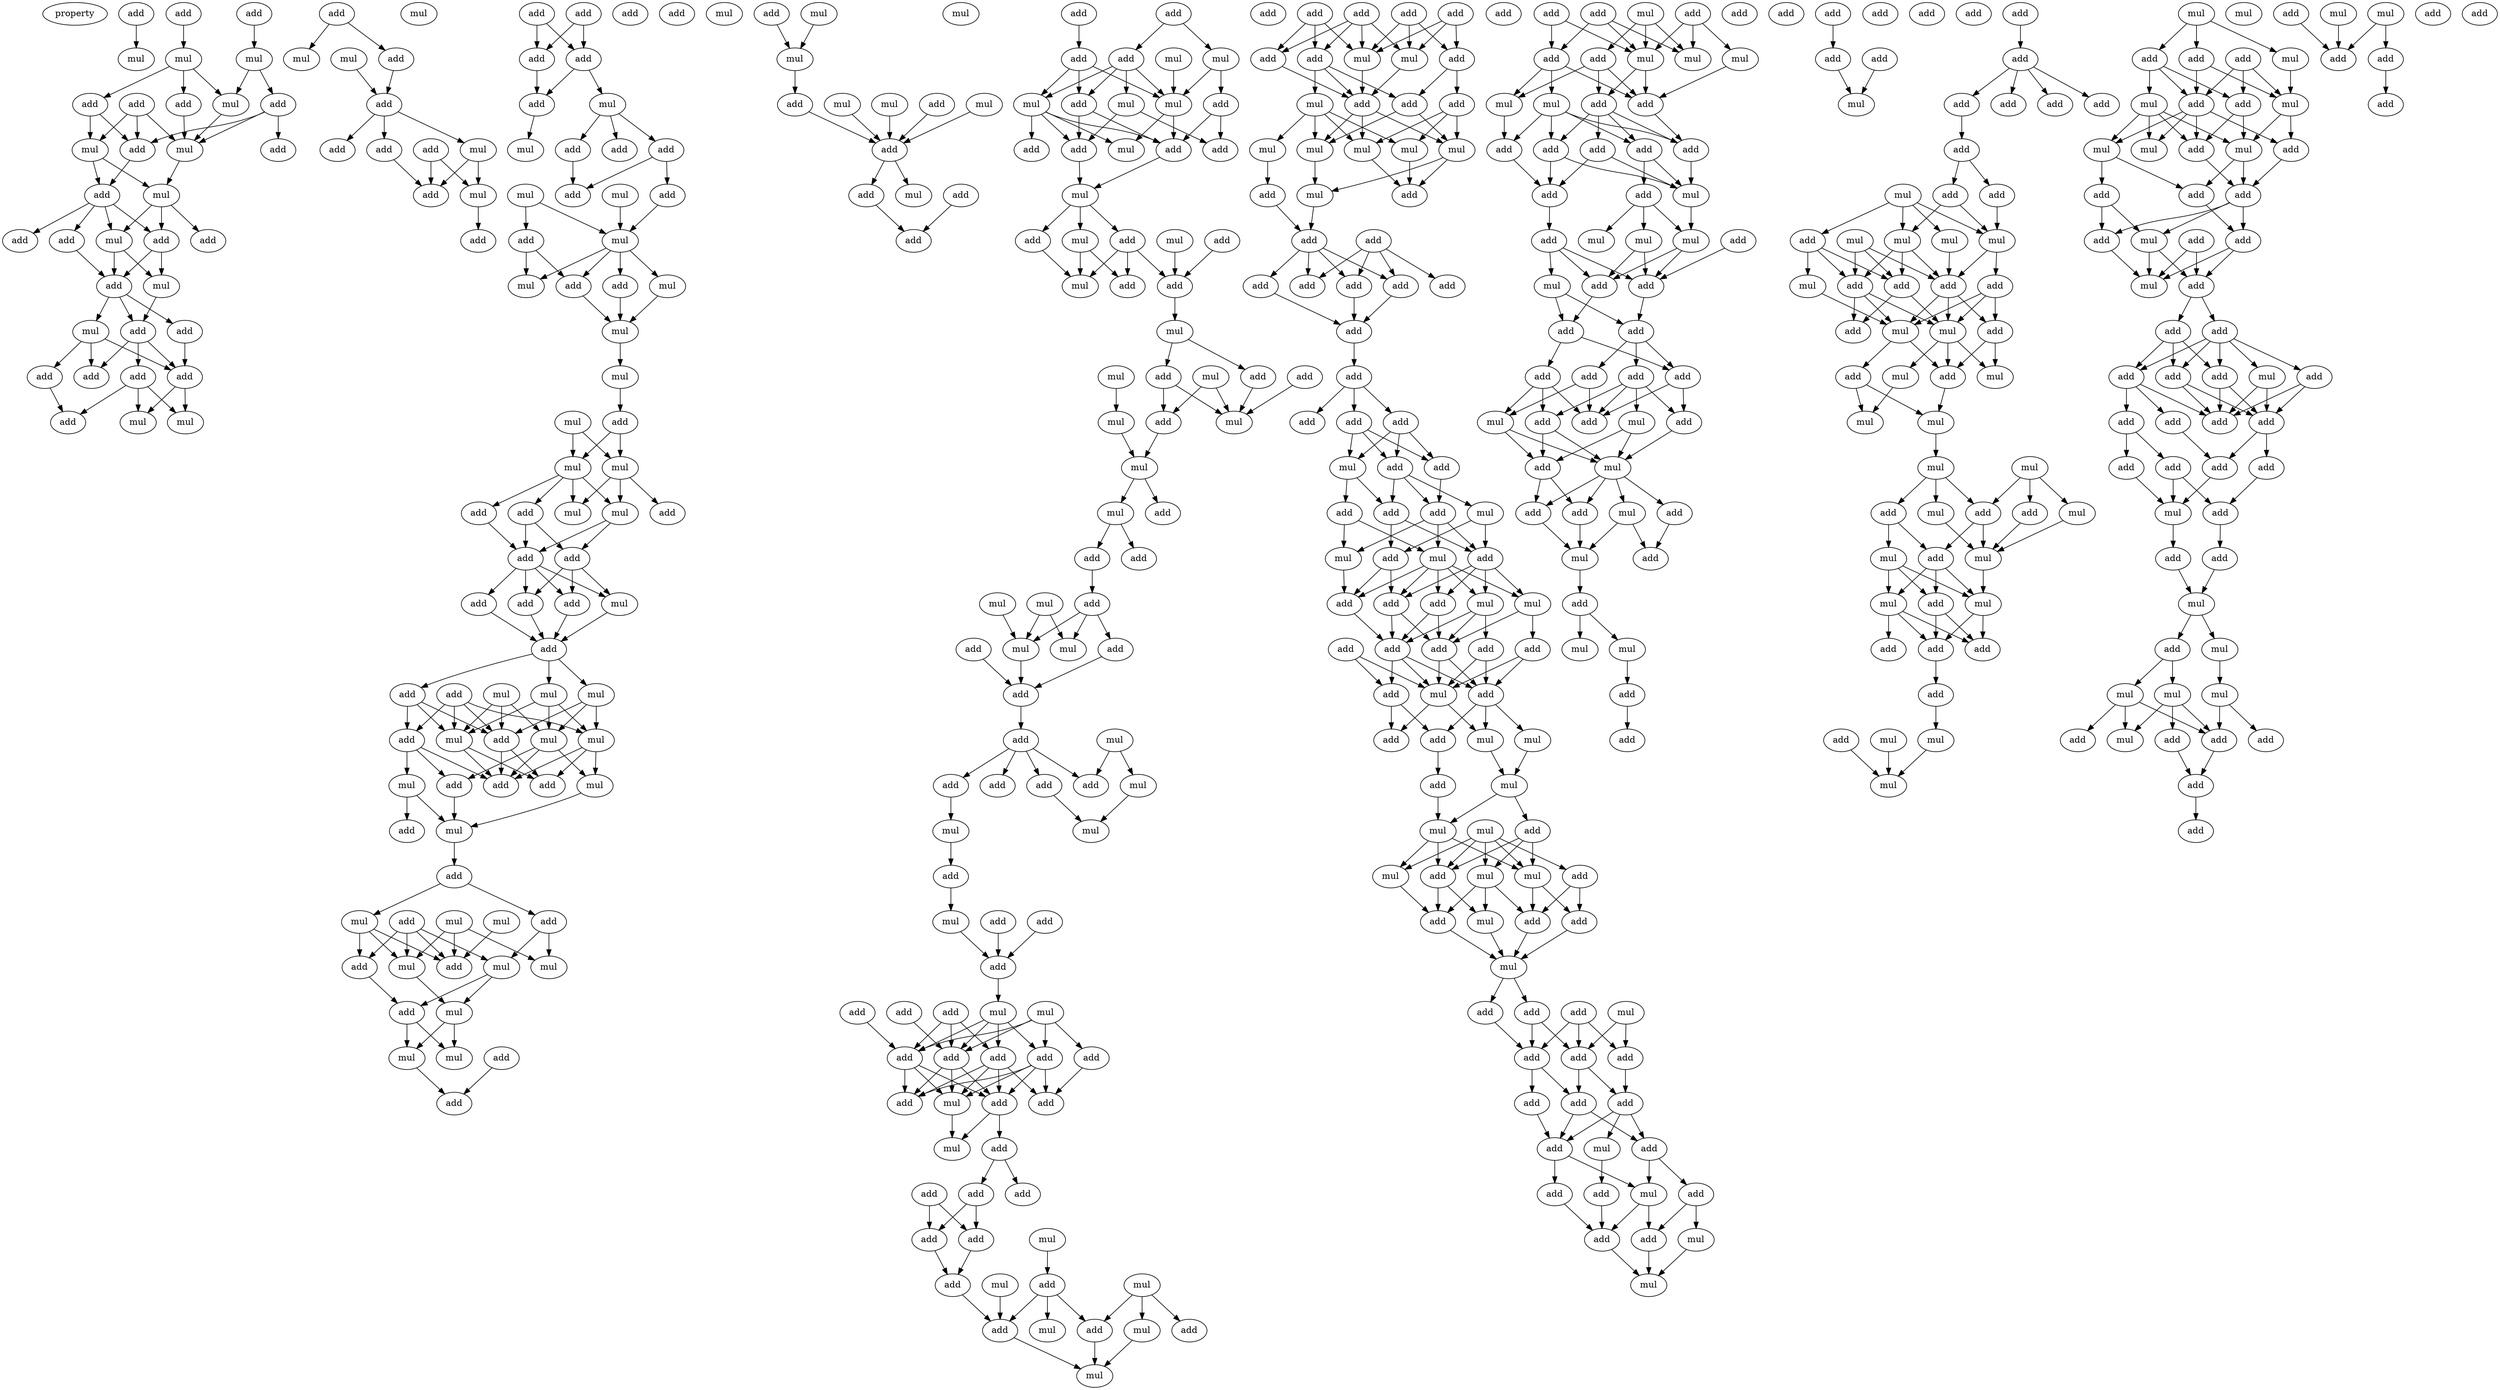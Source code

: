 digraph {
    node [fontcolor=black]
    property [mul=2,lf=1.1]
    0 [ label = add ];
    1 [ label = add ];
    2 [ label = add ];
    3 [ label = mul ];
    4 [ label = mul ];
    5 [ label = mul ];
    6 [ label = add ];
    7 [ label = add ];
    8 [ label = add ];
    9 [ label = mul ];
    10 [ label = add ];
    11 [ label = mul ];
    12 [ label = mul ];
    13 [ label = add ];
    14 [ label = add ];
    15 [ label = add ];
    16 [ label = mul ];
    17 [ label = add ];
    18 [ label = add ];
    19 [ label = add ];
    20 [ label = mul ];
    21 [ label = add ];
    22 [ label = mul ];
    23 [ label = add ];
    24 [ label = add ];
    25 [ label = add ];
    26 [ label = mul ];
    27 [ label = add ];
    28 [ label = add ];
    29 [ label = add ];
    30 [ label = add ];
    31 [ label = mul ];
    32 [ label = mul ];
    33 [ label = add ];
    34 [ label = add ];
    35 [ label = mul ];
    36 [ label = mul ];
    37 [ label = mul ];
    38 [ label = add ];
    39 [ label = add ];
    40 [ label = add ];
    41 [ label = add ];
    42 [ label = mul ];
    43 [ label = add ];
    44 [ label = add ];
    45 [ label = mul ];
    46 [ label = add ];
    47 [ label = add ];
    48 [ label = add ];
    49 [ label = add ];
    50 [ label = add ];
    51 [ label = mul ];
    52 [ label = add ];
    53 [ label = mul ];
    54 [ label = add ];
    55 [ label = add ];
    56 [ label = add ];
    57 [ label = mul ];
    58 [ label = add ];
    59 [ label = mul ];
    60 [ label = add ];
    61 [ label = add ];
    62 [ label = mul ];
    63 [ label = mul ];
    64 [ label = add ];
    65 [ label = add ];
    66 [ label = mul ];
    67 [ label = mul ];
    68 [ label = mul ];
    69 [ label = mul ];
    70 [ label = add ];
    71 [ label = mul ];
    72 [ label = mul ];
    73 [ label = add ];
    74 [ label = mul ];
    75 [ label = mul ];
    76 [ label = add ];
    77 [ label = add ];
    78 [ label = add ];
    79 [ label = add ];
    80 [ label = mul ];
    81 [ label = add ];
    82 [ label = add ];
    83 [ label = add ];
    84 [ label = add ];
    85 [ label = add ];
    86 [ label = mul ];
    87 [ label = mul ];
    88 [ label = mul ];
    89 [ label = add ];
    90 [ label = add ];
    91 [ label = mul ];
    92 [ label = mul ];
    93 [ label = add ];
    94 [ label = mul ];
    95 [ label = add ];
    96 [ label = add ];
    97 [ label = add ];
    98 [ label = add ];
    99 [ label = mul ];
    100 [ label = mul ];
    101 [ label = add ];
    102 [ label = mul ];
    103 [ label = add ];
    104 [ label = add ];
    105 [ label = mul ];
    106 [ label = mul ];
    107 [ label = add ];
    108 [ label = mul ];
    109 [ label = mul ];
    110 [ label = mul ];
    111 [ label = add ];
    112 [ label = add ];
    113 [ label = mul ];
    114 [ label = mul ];
    115 [ label = add ];
    116 [ label = add ];
    117 [ label = mul ];
    118 [ label = mul ];
    119 [ label = add ];
    120 [ label = add ];
    121 [ label = mul ];
    122 [ label = add ];
    123 [ label = mul ];
    124 [ label = mul ];
    125 [ label = mul ];
    126 [ label = mul ];
    127 [ label = add ];
    128 [ label = mul ];
    129 [ label = add ];
    130 [ label = add ];
    131 [ label = add ];
    132 [ label = add ];
    133 [ label = mul ];
    134 [ label = mul ];
    135 [ label = add ];
    136 [ label = add ];
    137 [ label = add ];
    138 [ label = add ];
    139 [ label = mul ];
    140 [ label = add ];
    141 [ label = mul ];
    142 [ label = mul ];
    143 [ label = mul ];
    144 [ label = add ];
    145 [ label = add ];
    146 [ label = mul ];
    147 [ label = add ];
    148 [ label = add ];
    149 [ label = add ];
    150 [ label = add ];
    151 [ label = mul ];
    152 [ label = mul ];
    153 [ label = mul ];
    154 [ label = add ];
    155 [ label = mul ];
    156 [ label = add ];
    157 [ label = add ];
    158 [ label = mul ];
    159 [ label = add ];
    160 [ label = add ];
    161 [ label = mul ];
    162 [ label = add ];
    163 [ label = add ];
    164 [ label = mul ];
    165 [ label = add ];
    166 [ label = mul ];
    167 [ label = add ];
    168 [ label = mul ];
    169 [ label = mul ];
    170 [ label = mul ];
    171 [ label = mul ];
    172 [ label = add ];
    173 [ label = add ];
    174 [ label = add ];
    175 [ label = add ];
    176 [ label = mul ];
    177 [ label = mul ];
    178 [ label = add ];
    179 [ label = mul ];
    180 [ label = add ];
    181 [ label = mul ];
    182 [ label = add ];
    183 [ label = mul ];
    184 [ label = add ];
    185 [ label = mul ];
    186 [ label = add ];
    187 [ label = add ];
    188 [ label = add ];
    189 [ label = add ];
    190 [ label = mul ];
    191 [ label = mul ];
    192 [ label = add ];
    193 [ label = mul ];
    194 [ label = add ];
    195 [ label = add ];
    196 [ label = add ];
    197 [ label = add ];
    198 [ label = mul ];
    199 [ label = mul ];
    200 [ label = add ];
    201 [ label = add ];
    202 [ label = add ];
    203 [ label = add ];
    204 [ label = add ];
    205 [ label = add ];
    206 [ label = add ];
    207 [ label = add ];
    208 [ label = mul ];
    209 [ label = add ];
    210 [ label = add ];
    211 [ label = add ];
    212 [ label = add ];
    213 [ label = mul ];
    214 [ label = add ];
    215 [ label = add ];
    216 [ label = add ];
    217 [ label = add ];
    218 [ label = mul ];
    219 [ label = add ];
    220 [ label = mul ];
    221 [ label = add ];
    222 [ label = add ];
    223 [ label = mul ];
    224 [ label = add ];
    225 [ label = add ];
    226 [ label = mul ];
    227 [ label = add ];
    228 [ label = mul ];
    229 [ label = mul ];
    230 [ label = add ];
    231 [ label = add ];
    232 [ label = add ];
    233 [ label = add ];
    234 [ label = add ];
    235 [ label = add ];
    236 [ label = add ];
    237 [ label = mul ];
    238 [ label = mul ];
    239 [ label = mul ];
    240 [ label = add ];
    241 [ label = add ];
    242 [ label = add ];
    243 [ label = mul ];
    244 [ label = mul ];
    245 [ label = mul ];
    246 [ label = mul ];
    247 [ label = mul ];
    248 [ label = add ];
    249 [ label = add ];
    250 [ label = mul ];
    251 [ label = add ];
    252 [ label = add ];
    253 [ label = add ];
    254 [ label = add ];
    255 [ label = add ];
    256 [ label = add ];
    257 [ label = add ];
    258 [ label = add ];
    259 [ label = add ];
    260 [ label = add ];
    261 [ label = add ];
    262 [ label = add ];
    263 [ label = add ];
    264 [ label = mul ];
    265 [ label = add ];
    266 [ label = mul ];
    267 [ label = add ];
    268 [ label = add ];
    269 [ label = add ];
    270 [ label = mul ];
    271 [ label = mul ];
    272 [ label = add ];
    273 [ label = add ];
    274 [ label = add ];
    275 [ label = add ];
    276 [ label = mul ];
    277 [ label = mul ];
    278 [ label = add ];
    279 [ label = add ];
    280 [ label = add ];
    281 [ label = add ];
    282 [ label = add ];
    283 [ label = add ];
    284 [ label = add ];
    285 [ label = mul ];
    286 [ label = add ];
    287 [ label = mul ];
    288 [ label = add ];
    289 [ label = mul ];
    290 [ label = add ];
    291 [ label = mul ];
    292 [ label = add ];
    293 [ label = add ];
    294 [ label = mul ];
    295 [ label = mul ];
    296 [ label = mul ];
    297 [ label = mul ];
    298 [ label = add ];
    299 [ label = add ];
    300 [ label = mul ];
    301 [ label = add ];
    302 [ label = mul ];
    303 [ label = add ];
    304 [ label = add ];
    305 [ label = mul ];
    306 [ label = add ];
    307 [ label = add ];
    308 [ label = mul ];
    309 [ label = add ];
    310 [ label = add ];
    311 [ label = add ];
    312 [ label = add ];
    313 [ label = add ];
    314 [ label = add ];
    315 [ label = add ];
    316 [ label = add ];
    317 [ label = add ];
    318 [ label = mul ];
    319 [ label = add ];
    320 [ label = mul ];
    321 [ label = add ];
    322 [ label = add ];
    323 [ label = mul ];
    324 [ label = add ];
    325 [ label = add ];
    326 [ label = add ];
    327 [ label = mul ];
    328 [ label = add ];
    329 [ label = add ];
    330 [ label = add ];
    331 [ label = mul ];
    332 [ label = mul ];
    333 [ label = mul ];
    334 [ label = mul ];
    335 [ label = add ];
    336 [ label = add ];
    337 [ label = add ];
    338 [ label = mul ];
    339 [ label = mul ];
    340 [ label = add ];
    341 [ label = add ];
    342 [ label = add ];
    343 [ label = add ];
    344 [ label = add ];
    345 [ label = add ];
    346 [ label = mul ];
    347 [ label = add ];
    348 [ label = add ];
    349 [ label = mul ];
    350 [ label = add ];
    351 [ label = mul ];
    352 [ label = mul ];
    353 [ label = add ];
    354 [ label = add ];
    355 [ label = mul ];
    356 [ label = add ];
    357 [ label = add ];
    358 [ label = add ];
    359 [ label = add ];
    360 [ label = add ];
    361 [ label = add ];
    362 [ label = add ];
    363 [ label = mul ];
    364 [ label = add ];
    365 [ label = add ];
    366 [ label = mul ];
    367 [ label = add ];
    368 [ label = add ];
    369 [ label = mul ];
    370 [ label = add ];
    371 [ label = add ];
    372 [ label = add ];
    373 [ label = mul ];
    374 [ label = add ];
    375 [ label = mul ];
    376 [ label = add ];
    377 [ label = mul ];
    378 [ label = mul ];
    379 [ label = add ];
    380 [ label = add ];
    381 [ label = add ];
    382 [ label = add ];
    383 [ label = add ];
    384 [ label = add ];
    385 [ label = add ];
    386 [ label = add ];
    387 [ label = mul ];
    388 [ label = add ];
    389 [ label = add ];
    390 [ label = add ];
    391 [ label = add ];
    392 [ label = add ];
    393 [ label = add ];
    394 [ label = add ];
    395 [ label = add ];
    396 [ label = add ];
    397 [ label = add ];
    398 [ label = add ];
    399 [ label = mul ];
    400 [ label = mul ];
    401 [ label = mul ];
    402 [ label = add ];
    403 [ label = mul ];
    404 [ label = mul ];
    405 [ label = add ];
    406 [ label = add ];
    407 [ label = add ];
    408 [ label = mul ];
    409 [ label = add ];
    410 [ label = mul ];
    411 [ label = mul ];
    412 [ label = add ];
    413 [ label = add ];
    414 [ label = add ];
    415 [ label = add ];
    416 [ label = mul ];
    417 [ label = mul ];
    418 [ label = mul ];
    419 [ label = mul ];
    420 [ label = mul ];
    421 [ label = mul ];
    422 [ label = mul ];
    423 [ label = add ];
    424 [ label = add ];
    425 [ label = mul ];
    426 [ label = add ];
    427 [ label = mul ];
    428 [ label = add ];
    429 [ label = mul ];
    430 [ label = mul ];
    431 [ label = add ];
    432 [ label = mul ];
    433 [ label = add ];
    434 [ label = add ];
    435 [ label = add ];
    436 [ label = add ];
    437 [ label = add ];
    438 [ label = mul ];
    439 [ label = mul ];
    440 [ label = mul ];
    441 [ label = mul ];
    442 [ label = add ];
    443 [ label = mul ];
    444 [ label = add ];
    445 [ label = add ];
    446 [ label = add ];
    447 [ label = add ];
    448 [ label = mul ];
    449 [ label = mul ];
    450 [ label = mul ];
    451 [ label = mul ];
    452 [ label = add ];
    453 [ label = add ];
    454 [ label = mul ];
    455 [ label = add ];
    456 [ label = add ];
    457 [ label = add ];
    458 [ label = mul ];
    459 [ label = add ];
    460 [ label = add ];
    461 [ label = add ];
    462 [ label = mul ];
    463 [ label = mul ];
    464 [ label = add ];
    465 [ label = add ];
    466 [ label = add ];
    467 [ label = add ];
    468 [ label = add ];
    469 [ label = mul ];
    470 [ label = add ];
    471 [ label = add ];
    472 [ label = add ];
    473 [ label = add ];
    474 [ label = add ];
    475 [ label = add ];
    476 [ label = add ];
    477 [ label = add ];
    478 [ label = add ];
    479 [ label = add ];
    480 [ label = mul ];
    481 [ label = add ];
    482 [ label = add ];
    483 [ label = add ];
    484 [ label = mul ];
    485 [ label = add ];
    486 [ label = mul ];
    487 [ label = mul ];
    488 [ label = mul ];
    489 [ label = mul ];
    490 [ label = add ];
    491 [ label = add ];
    492 [ label = mul ];
    493 [ label = add ];
    494 [ label = add ];
    495 [ label = add ];
    496 [ label = add ];
    497 [ label = add ];
    498 [ label = mul ];
    499 [ label = mul ];
    500 [ label = add ];
    501 [ label = add ];
    502 [ label = add ];
    503 [ label = add ];
    504 [ label = add ];
    0 -> 3 [ name = 0 ];
    1 -> 4 [ name = 1 ];
    2 -> 5 [ name = 2 ];
    4 -> 9 [ name = 3 ];
    4 -> 10 [ name = 4 ];
    5 -> 6 [ name = 5 ];
    5 -> 8 [ name = 6 ];
    5 -> 9 [ name = 7 ];
    6 -> 12 [ name = 8 ];
    6 -> 13 [ name = 9 ];
    7 -> 11 [ name = 10 ];
    7 -> 12 [ name = 11 ];
    7 -> 13 [ name = 12 ];
    8 -> 11 [ name = 13 ];
    9 -> 11 [ name = 14 ];
    10 -> 11 [ name = 15 ];
    10 -> 13 [ name = 16 ];
    10 -> 14 [ name = 17 ];
    11 -> 16 [ name = 18 ];
    12 -> 15 [ name = 19 ];
    12 -> 16 [ name = 20 ];
    13 -> 15 [ name = 21 ];
    15 -> 17 [ name = 22 ];
    15 -> 18 [ name = 23 ];
    15 -> 20 [ name = 24 ];
    15 -> 21 [ name = 25 ];
    16 -> 17 [ name = 26 ];
    16 -> 19 [ name = 27 ];
    16 -> 20 [ name = 28 ];
    17 -> 22 [ name = 29 ];
    17 -> 23 [ name = 30 ];
    18 -> 23 [ name = 31 ];
    20 -> 22 [ name = 32 ];
    20 -> 23 [ name = 33 ];
    22 -> 25 [ name = 34 ];
    23 -> 24 [ name = 35 ];
    23 -> 25 [ name = 36 ];
    23 -> 26 [ name = 37 ];
    24 -> 29 [ name = 38 ];
    25 -> 28 [ name = 39 ];
    25 -> 29 [ name = 40 ];
    25 -> 30 [ name = 41 ];
    26 -> 27 [ name = 42 ];
    26 -> 28 [ name = 43 ];
    26 -> 29 [ name = 44 ];
    27 -> 33 [ name = 45 ];
    29 -> 31 [ name = 46 ];
    29 -> 32 [ name = 47 ];
    30 -> 31 [ name = 48 ];
    30 -> 32 [ name = 49 ];
    30 -> 33 [ name = 50 ];
    34 -> 37 [ name = 51 ];
    34 -> 38 [ name = 52 ];
    36 -> 39 [ name = 53 ];
    38 -> 39 [ name = 54 ];
    39 -> 40 [ name = 55 ];
    39 -> 42 [ name = 56 ];
    39 -> 43 [ name = 57 ];
    41 -> 44 [ name = 58 ];
    41 -> 45 [ name = 59 ];
    42 -> 44 [ name = 60 ];
    42 -> 45 [ name = 61 ];
    43 -> 44 [ name = 62 ];
    45 -> 46 [ name = 63 ];
    47 -> 49 [ name = 64 ];
    47 -> 50 [ name = 65 ];
    48 -> 49 [ name = 66 ];
    48 -> 50 [ name = 67 ];
    49 -> 52 [ name = 68 ];
    50 -> 51 [ name = 69 ];
    50 -> 52 [ name = 70 ];
    51 -> 54 [ name = 71 ];
    51 -> 55 [ name = 72 ];
    51 -> 56 [ name = 73 ];
    52 -> 53 [ name = 74 ];
    54 -> 58 [ name = 75 ];
    54 -> 60 [ name = 76 ];
    56 -> 60 [ name = 77 ];
    57 -> 61 [ name = 78 ];
    57 -> 62 [ name = 79 ];
    58 -> 62 [ name = 80 ];
    59 -> 62 [ name = 81 ];
    61 -> 63 [ name = 82 ];
    61 -> 65 [ name = 83 ];
    62 -> 63 [ name = 84 ];
    62 -> 64 [ name = 85 ];
    62 -> 65 [ name = 86 ];
    62 -> 66 [ name = 87 ];
    64 -> 67 [ name = 88 ];
    65 -> 67 [ name = 89 ];
    66 -> 67 [ name = 90 ];
    67 -> 68 [ name = 91 ];
    68 -> 70 [ name = 92 ];
    69 -> 71 [ name = 93 ];
    69 -> 72 [ name = 94 ];
    70 -> 71 [ name = 95 ];
    70 -> 72 [ name = 96 ];
    71 -> 73 [ name = 97 ];
    71 -> 74 [ name = 98 ];
    71 -> 75 [ name = 99 ];
    71 -> 76 [ name = 100 ];
    72 -> 74 [ name = 101 ];
    72 -> 75 [ name = 102 ];
    72 -> 77 [ name = 103 ];
    73 -> 79 [ name = 104 ];
    75 -> 78 [ name = 105 ];
    75 -> 79 [ name = 106 ];
    76 -> 78 [ name = 107 ];
    76 -> 79 [ name = 108 ];
    78 -> 80 [ name = 109 ];
    78 -> 81 [ name = 110 ];
    78 -> 82 [ name = 111 ];
    79 -> 80 [ name = 112 ];
    79 -> 81 [ name = 113 ];
    79 -> 82 [ name = 114 ];
    79 -> 83 [ name = 115 ];
    80 -> 85 [ name = 116 ];
    81 -> 85 [ name = 117 ];
    82 -> 85 [ name = 118 ];
    83 -> 85 [ name = 119 ];
    85 -> 86 [ name = 120 ];
    85 -> 87 [ name = 121 ];
    85 -> 89 [ name = 122 ];
    86 -> 91 [ name = 123 ];
    86 -> 92 [ name = 124 ];
    86 -> 94 [ name = 125 ];
    87 -> 92 [ name = 126 ];
    87 -> 93 [ name = 127 ];
    87 -> 94 [ name = 128 ];
    88 -> 91 [ name = 129 ];
    88 -> 92 [ name = 130 ];
    88 -> 93 [ name = 131 ];
    89 -> 91 [ name = 132 ];
    89 -> 93 [ name = 133 ];
    89 -> 95 [ name = 134 ];
    90 -> 91 [ name = 135 ];
    90 -> 93 [ name = 136 ];
    90 -> 94 [ name = 137 ];
    90 -> 95 [ name = 138 ];
    91 -> 96 [ name = 139 ];
    91 -> 97 [ name = 140 ];
    92 -> 96 [ name = 141 ];
    92 -> 98 [ name = 142 ];
    92 -> 99 [ name = 143 ];
    93 -> 96 [ name = 144 ];
    93 -> 97 [ name = 145 ];
    94 -> 96 [ name = 146 ];
    94 -> 97 [ name = 147 ];
    94 -> 99 [ name = 148 ];
    95 -> 96 [ name = 149 ];
    95 -> 98 [ name = 150 ];
    95 -> 100 [ name = 151 ];
    98 -> 102 [ name = 152 ];
    99 -> 102 [ name = 153 ];
    100 -> 101 [ name = 154 ];
    100 -> 102 [ name = 155 ];
    102 -> 103 [ name = 156 ];
    103 -> 106 [ name = 157 ];
    103 -> 107 [ name = 158 ];
    104 -> 109 [ name = 159 ];
    104 -> 111 [ name = 160 ];
    104 -> 112 [ name = 161 ];
    104 -> 113 [ name = 162 ];
    105 -> 111 [ name = 163 ];
    106 -> 109 [ name = 164 ];
    106 -> 111 [ name = 165 ];
    106 -> 112 [ name = 166 ];
    107 -> 110 [ name = 167 ];
    107 -> 113 [ name = 168 ];
    108 -> 109 [ name = 169 ];
    108 -> 110 [ name = 170 ];
    108 -> 111 [ name = 171 ];
    109 -> 114 [ name = 172 ];
    112 -> 115 [ name = 173 ];
    113 -> 114 [ name = 174 ];
    113 -> 115 [ name = 175 ];
    114 -> 117 [ name = 176 ];
    114 -> 118 [ name = 177 ];
    115 -> 117 [ name = 178 ];
    115 -> 118 [ name = 179 ];
    118 -> 120 [ name = 180 ];
    119 -> 120 [ name = 181 ];
    122 -> 124 [ name = 182 ];
    123 -> 124 [ name = 183 ];
    124 -> 129 [ name = 184 ];
    125 -> 130 [ name = 185 ];
    126 -> 130 [ name = 186 ];
    127 -> 130 [ name = 187 ];
    128 -> 130 [ name = 188 ];
    129 -> 130 [ name = 189 ];
    130 -> 131 [ name = 190 ];
    130 -> 133 [ name = 191 ];
    131 -> 135 [ name = 192 ];
    132 -> 135 [ name = 193 ];
    136 -> 138 [ name = 194 ];
    137 -> 140 [ name = 195 ];
    137 -> 141 [ name = 196 ];
    138 -> 142 [ name = 197 ];
    138 -> 143 [ name = 198 ];
    138 -> 145 [ name = 199 ];
    139 -> 143 [ name = 200 ];
    140 -> 142 [ name = 201 ];
    140 -> 143 [ name = 202 ];
    140 -> 145 [ name = 203 ];
    140 -> 146 [ name = 204 ];
    141 -> 143 [ name = 205 ];
    141 -> 144 [ name = 206 ];
    142 -> 147 [ name = 207 ];
    142 -> 149 [ name = 208 ];
    142 -> 150 [ name = 209 ];
    142 -> 151 [ name = 210 ];
    143 -> 150 [ name = 211 ];
    143 -> 151 [ name = 212 ];
    144 -> 148 [ name = 213 ];
    144 -> 150 [ name = 214 ];
    145 -> 147 [ name = 215 ];
    145 -> 150 [ name = 216 ];
    146 -> 147 [ name = 217 ];
    146 -> 148 [ name = 218 ];
    147 -> 152 [ name = 219 ];
    150 -> 152 [ name = 220 ];
    152 -> 155 [ name = 221 ];
    152 -> 156 [ name = 222 ];
    152 -> 157 [ name = 223 ];
    153 -> 160 [ name = 224 ];
    154 -> 160 [ name = 225 ];
    155 -> 158 [ name = 226 ];
    155 -> 159 [ name = 227 ];
    156 -> 158 [ name = 228 ];
    156 -> 159 [ name = 229 ];
    156 -> 160 [ name = 230 ];
    157 -> 158 [ name = 231 ];
    160 -> 161 [ name = 232 ];
    161 -> 162 [ name = 233 ];
    161 -> 165 [ name = 234 ];
    162 -> 169 [ name = 235 ];
    163 -> 169 [ name = 236 ];
    164 -> 168 [ name = 237 ];
    165 -> 167 [ name = 238 ];
    165 -> 169 [ name = 239 ];
    166 -> 167 [ name = 240 ];
    166 -> 169 [ name = 241 ];
    167 -> 170 [ name = 242 ];
    168 -> 170 [ name = 243 ];
    170 -> 171 [ name = 244 ];
    170 -> 172 [ name = 245 ];
    171 -> 173 [ name = 246 ];
    171 -> 174 [ name = 247 ];
    173 -> 175 [ name = 248 ];
    175 -> 179 [ name = 249 ];
    175 -> 180 [ name = 250 ];
    175 -> 181 [ name = 251 ];
    176 -> 179 [ name = 252 ];
    177 -> 179 [ name = 253 ];
    177 -> 181 [ name = 254 ];
    178 -> 182 [ name = 255 ];
    179 -> 182 [ name = 256 ];
    180 -> 182 [ name = 257 ];
    182 -> 184 [ name = 258 ];
    183 -> 185 [ name = 259 ];
    183 -> 189 [ name = 260 ];
    184 -> 186 [ name = 261 ];
    184 -> 187 [ name = 262 ];
    184 -> 188 [ name = 263 ];
    184 -> 189 [ name = 264 ];
    185 -> 191 [ name = 265 ];
    186 -> 190 [ name = 266 ];
    187 -> 191 [ name = 267 ];
    190 -> 192 [ name = 268 ];
    192 -> 193 [ name = 269 ];
    193 -> 197 [ name = 270 ];
    194 -> 197 [ name = 271 ];
    195 -> 197 [ name = 272 ];
    197 -> 198 [ name = 273 ];
    198 -> 203 [ name = 274 ];
    198 -> 204 [ name = 275 ];
    198 -> 205 [ name = 276 ];
    198 -> 206 [ name = 277 ];
    199 -> 203 [ name = 278 ];
    199 -> 205 [ name = 279 ];
    199 -> 206 [ name = 280 ];
    199 -> 207 [ name = 281 ];
    200 -> 206 [ name = 282 ];
    201 -> 203 [ name = 283 ];
    201 -> 204 [ name = 284 ];
    201 -> 206 [ name = 285 ];
    202 -> 203 [ name = 286 ];
    203 -> 208 [ name = 287 ];
    203 -> 209 [ name = 288 ];
    203 -> 210 [ name = 289 ];
    204 -> 208 [ name = 290 ];
    204 -> 209 [ name = 291 ];
    204 -> 210 [ name = 292 ];
    204 -> 211 [ name = 293 ];
    205 -> 208 [ name = 294 ];
    205 -> 209 [ name = 295 ];
    205 -> 210 [ name = 296 ];
    205 -> 211 [ name = 297 ];
    206 -> 208 [ name = 298 ];
    206 -> 209 [ name = 299 ];
    206 -> 210 [ name = 300 ];
    207 -> 211 [ name = 301 ];
    208 -> 213 [ name = 302 ];
    209 -> 212 [ name = 303 ];
    209 -> 213 [ name = 304 ];
    212 -> 214 [ name = 305 ];
    212 -> 215 [ name = 306 ];
    215 -> 217 [ name = 307 ];
    215 -> 219 [ name = 308 ];
    216 -> 217 [ name = 309 ];
    216 -> 219 [ name = 310 ];
    217 -> 221 [ name = 311 ];
    218 -> 222 [ name = 312 ];
    219 -> 221 [ name = 313 ];
    220 -> 224 [ name = 314 ];
    221 -> 224 [ name = 315 ];
    222 -> 224 [ name = 316 ];
    222 -> 225 [ name = 317 ];
    222 -> 226 [ name = 318 ];
    223 -> 225 [ name = 319 ];
    223 -> 227 [ name = 320 ];
    223 -> 228 [ name = 321 ];
    224 -> 229 [ name = 322 ];
    225 -> 229 [ name = 323 ];
    228 -> 229 [ name = 324 ];
    230 -> 234 [ name = 325 ];
    230 -> 236 [ name = 326 ];
    230 -> 238 [ name = 327 ];
    231 -> 235 [ name = 328 ];
    231 -> 237 [ name = 329 ];
    231 -> 238 [ name = 330 ];
    232 -> 234 [ name = 331 ];
    232 -> 236 [ name = 332 ];
    232 -> 237 [ name = 333 ];
    232 -> 238 [ name = 334 ];
    233 -> 235 [ name = 335 ];
    233 -> 237 [ name = 336 ];
    233 -> 238 [ name = 337 ];
    234 -> 239 [ name = 338 ];
    234 -> 240 [ name = 339 ];
    234 -> 241 [ name = 340 ];
    235 -> 241 [ name = 341 ];
    235 -> 242 [ name = 342 ];
    236 -> 240 [ name = 343 ];
    237 -> 240 [ name = 344 ];
    238 -> 240 [ name = 345 ];
    239 -> 243 [ name = 346 ];
    239 -> 244 [ name = 347 ];
    239 -> 246 [ name = 348 ];
    239 -> 247 [ name = 349 ];
    240 -> 244 [ name = 350 ];
    240 -> 245 [ name = 351 ];
    240 -> 246 [ name = 352 ];
    241 -> 244 [ name = 353 ];
    241 -> 245 [ name = 354 ];
    242 -> 245 [ name = 355 ];
    242 -> 246 [ name = 356 ];
    242 -> 247 [ name = 357 ];
    243 -> 248 [ name = 358 ];
    244 -> 250 [ name = 359 ];
    245 -> 249 [ name = 360 ];
    245 -> 250 [ name = 361 ];
    246 -> 249 [ name = 362 ];
    247 -> 249 [ name = 363 ];
    248 -> 251 [ name = 364 ];
    250 -> 251 [ name = 365 ];
    251 -> 253 [ name = 366 ];
    251 -> 254 [ name = 367 ];
    251 -> 256 [ name = 368 ];
    251 -> 257 [ name = 369 ];
    252 -> 253 [ name = 370 ];
    252 -> 254 [ name = 371 ];
    252 -> 255 [ name = 372 ];
    252 -> 257 [ name = 373 ];
    253 -> 258 [ name = 374 ];
    254 -> 258 [ name = 375 ];
    256 -> 258 [ name = 376 ];
    258 -> 259 [ name = 377 ];
    259 -> 260 [ name = 378 ];
    259 -> 261 [ name = 379 ];
    259 -> 262 [ name = 380 ];
    261 -> 263 [ name = 381 ];
    261 -> 264 [ name = 382 ];
    261 -> 265 [ name = 383 ];
    262 -> 263 [ name = 384 ];
    262 -> 264 [ name = 385 ];
    262 -> 265 [ name = 386 ];
    263 -> 269 [ name = 387 ];
    264 -> 267 [ name = 388 ];
    264 -> 268 [ name = 389 ];
    265 -> 266 [ name = 390 ];
    265 -> 267 [ name = 391 ];
    265 -> 269 [ name = 392 ];
    266 -> 272 [ name = 393 ];
    266 -> 273 [ name = 394 ];
    267 -> 272 [ name = 395 ];
    267 -> 273 [ name = 396 ];
    268 -> 270 [ name = 397 ];
    268 -> 271 [ name = 398 ];
    269 -> 270 [ name = 399 ];
    269 -> 271 [ name = 400 ];
    269 -> 272 [ name = 401 ];
    270 -> 275 [ name = 402 ];
    271 -> 274 [ name = 403 ];
    271 -> 275 [ name = 404 ];
    271 -> 276 [ name = 405 ];
    271 -> 277 [ name = 406 ];
    271 -> 278 [ name = 407 ];
    272 -> 274 [ name = 408 ];
    272 -> 276 [ name = 409 ];
    272 -> 277 [ name = 410 ];
    272 -> 278 [ name = 411 ];
    273 -> 274 [ name = 412 ];
    273 -> 275 [ name = 413 ];
    274 -> 280 [ name = 414 ];
    274 -> 282 [ name = 415 ];
    275 -> 280 [ name = 416 ];
    276 -> 280 [ name = 417 ];
    276 -> 282 [ name = 418 ];
    276 -> 283 [ name = 419 ];
    277 -> 281 [ name = 420 ];
    277 -> 282 [ name = 421 ];
    278 -> 280 [ name = 422 ];
    278 -> 282 [ name = 423 ];
    279 -> 284 [ name = 424 ];
    279 -> 285 [ name = 425 ];
    280 -> 284 [ name = 426 ];
    280 -> 285 [ name = 427 ];
    280 -> 286 [ name = 428 ];
    281 -> 285 [ name = 429 ];
    281 -> 286 [ name = 430 ];
    282 -> 285 [ name = 431 ];
    282 -> 286 [ name = 432 ];
    283 -> 285 [ name = 433 ];
    283 -> 286 [ name = 434 ];
    284 -> 288 [ name = 435 ];
    284 -> 290 [ name = 436 ];
    285 -> 287 [ name = 437 ];
    285 -> 290 [ name = 438 ];
    286 -> 287 [ name = 439 ];
    286 -> 288 [ name = 440 ];
    286 -> 289 [ name = 441 ];
    287 -> 291 [ name = 442 ];
    288 -> 292 [ name = 443 ];
    289 -> 291 [ name = 444 ];
    291 -> 293 [ name = 445 ];
    291 -> 295 [ name = 446 ];
    292 -> 295 [ name = 447 ];
    293 -> 297 [ name = 448 ];
    293 -> 299 [ name = 449 ];
    293 -> 300 [ name = 450 ];
    294 -> 296 [ name = 451 ];
    294 -> 297 [ name = 452 ];
    294 -> 298 [ name = 453 ];
    294 -> 299 [ name = 454 ];
    294 -> 300 [ name = 455 ];
    295 -> 296 [ name = 456 ];
    295 -> 297 [ name = 457 ];
    295 -> 299 [ name = 458 ];
    296 -> 301 [ name = 459 ];
    297 -> 303 [ name = 460 ];
    297 -> 304 [ name = 461 ];
    298 -> 303 [ name = 462 ];
    298 -> 304 [ name = 463 ];
    299 -> 301 [ name = 464 ];
    299 -> 302 [ name = 465 ];
    300 -> 301 [ name = 466 ];
    300 -> 302 [ name = 467 ];
    300 -> 303 [ name = 468 ];
    301 -> 305 [ name = 469 ];
    302 -> 305 [ name = 470 ];
    303 -> 305 [ name = 471 ];
    304 -> 305 [ name = 472 ];
    305 -> 306 [ name = 473 ];
    305 -> 309 [ name = 474 ];
    306 -> 311 [ name = 475 ];
    307 -> 310 [ name = 476 ];
    307 -> 311 [ name = 477 ];
    307 -> 312 [ name = 478 ];
    308 -> 310 [ name = 479 ];
    308 -> 312 [ name = 480 ];
    309 -> 311 [ name = 481 ];
    309 -> 312 [ name = 482 ];
    310 -> 314 [ name = 483 ];
    311 -> 313 [ name = 484 ];
    311 -> 315 [ name = 485 ];
    312 -> 313 [ name = 486 ];
    312 -> 314 [ name = 487 ];
    313 -> 316 [ name = 488 ];
    313 -> 317 [ name = 489 ];
    314 -> 316 [ name = 490 ];
    314 -> 317 [ name = 491 ];
    314 -> 318 [ name = 492 ];
    315 -> 317 [ name = 493 ];
    316 -> 320 [ name = 494 ];
    316 -> 321 [ name = 495 ];
    317 -> 319 [ name = 496 ];
    317 -> 320 [ name = 497 ];
    318 -> 322 [ name = 498 ];
    319 -> 325 [ name = 499 ];
    320 -> 324 [ name = 500 ];
    320 -> 325 [ name = 501 ];
    321 -> 323 [ name = 502 ];
    321 -> 324 [ name = 503 ];
    322 -> 325 [ name = 504 ];
    323 -> 327 [ name = 505 ];
    324 -> 327 [ name = 506 ];
    325 -> 327 [ name = 507 ];
    328 -> 332 [ name = 508 ];
    328 -> 333 [ name = 509 ];
    328 -> 334 [ name = 510 ];
    329 -> 333 [ name = 511 ];
    329 -> 334 [ name = 512 ];
    329 -> 335 [ name = 513 ];
    330 -> 334 [ name = 514 ];
    330 -> 335 [ name = 515 ];
    331 -> 333 [ name = 516 ];
    331 -> 334 [ name = 517 ];
    331 -> 336 [ name = 518 ];
    332 -> 340 [ name = 519 ];
    334 -> 337 [ name = 520 ];
    334 -> 340 [ name = 521 ];
    335 -> 338 [ name = 522 ];
    335 -> 339 [ name = 523 ];
    335 -> 340 [ name = 524 ];
    336 -> 337 [ name = 525 ];
    336 -> 339 [ name = 526 ];
    336 -> 340 [ name = 527 ];
    337 -> 342 [ name = 528 ];
    337 -> 343 [ name = 529 ];
    337 -> 344 [ name = 530 ];
    337 -> 345 [ name = 531 ];
    338 -> 341 [ name = 532 ];
    338 -> 343 [ name = 533 ];
    338 -> 344 [ name = 534 ];
    338 -> 345 [ name = 535 ];
    339 -> 341 [ name = 536 ];
    340 -> 343 [ name = 537 ];
    341 -> 348 [ name = 538 ];
    342 -> 346 [ name = 539 ];
    342 -> 348 [ name = 540 ];
    343 -> 346 [ name = 541 ];
    344 -> 346 [ name = 542 ];
    344 -> 348 [ name = 543 ];
    345 -> 346 [ name = 544 ];
    345 -> 347 [ name = 545 ];
    346 -> 349 [ name = 546 ];
    347 -> 349 [ name = 547 ];
    347 -> 351 [ name = 548 ];
    347 -> 352 [ name = 549 ];
    348 -> 353 [ name = 550 ];
    349 -> 354 [ name = 551 ];
    349 -> 356 [ name = 552 ];
    350 -> 356 [ name = 553 ];
    351 -> 354 [ name = 554 ];
    351 -> 356 [ name = 555 ];
    353 -> 354 [ name = 556 ];
    353 -> 355 [ name = 557 ];
    353 -> 356 [ name = 558 ];
    354 -> 358 [ name = 559 ];
    355 -> 357 [ name = 560 ];
    355 -> 358 [ name = 561 ];
    356 -> 357 [ name = 562 ];
    357 -> 360 [ name = 563 ];
    357 -> 361 [ name = 564 ];
    357 -> 362 [ name = 565 ];
    358 -> 359 [ name = 566 ];
    358 -> 361 [ name = 567 ];
    359 -> 363 [ name = 568 ];
    359 -> 365 [ name = 569 ];
    359 -> 367 [ name = 570 ];
    360 -> 363 [ name = 571 ];
    360 -> 367 [ name = 572 ];
    361 -> 364 [ name = 573 ];
    361 -> 367 [ name = 574 ];
    362 -> 364 [ name = 575 ];
    362 -> 365 [ name = 576 ];
    362 -> 366 [ name = 577 ];
    362 -> 367 [ name = 578 ];
    363 -> 368 [ name = 579 ];
    363 -> 369 [ name = 580 ];
    364 -> 369 [ name = 581 ];
    365 -> 368 [ name = 582 ];
    365 -> 369 [ name = 583 ];
    366 -> 368 [ name = 584 ];
    366 -> 369 [ name = 585 ];
    368 -> 370 [ name = 586 ];
    368 -> 371 [ name = 587 ];
    369 -> 370 [ name = 588 ];
    369 -> 371 [ name = 589 ];
    369 -> 372 [ name = 590 ];
    369 -> 373 [ name = 591 ];
    370 -> 375 [ name = 592 ];
    371 -> 375 [ name = 593 ];
    372 -> 374 [ name = 594 ];
    373 -> 374 [ name = 595 ];
    373 -> 375 [ name = 596 ];
    375 -> 376 [ name = 597 ];
    376 -> 377 [ name = 598 ];
    376 -> 378 [ name = 599 ];
    378 -> 380 [ name = 600 ];
    380 -> 381 [ name = 601 ];
    383 -> 384 [ name = 602 ];
    384 -> 387 [ name = 603 ];
    385 -> 387 [ name = 604 ];
    390 -> 391 [ name = 605 ];
    391 -> 392 [ name = 606 ];
    391 -> 393 [ name = 607 ];
    391 -> 394 [ name = 608 ];
    391 -> 395 [ name = 609 ];
    392 -> 396 [ name = 610 ];
    396 -> 397 [ name = 611 ];
    396 -> 398 [ name = 612 ];
    397 -> 400 [ name = 613 ];
    397 -> 404 [ name = 614 ];
    398 -> 404 [ name = 615 ];
    399 -> 400 [ name = 616 ];
    399 -> 401 [ name = 617 ];
    399 -> 402 [ name = 618 ];
    399 -> 404 [ name = 619 ];
    400 -> 405 [ name = 620 ];
    400 -> 406 [ name = 621 ];
    400 -> 409 [ name = 622 ];
    401 -> 409 [ name = 623 ];
    402 -> 405 [ name = 624 ];
    402 -> 406 [ name = 625 ];
    402 -> 408 [ name = 626 ];
    403 -> 405 [ name = 627 ];
    403 -> 406 [ name = 628 ];
    403 -> 409 [ name = 629 ];
    404 -> 407 [ name = 630 ];
    404 -> 409 [ name = 631 ];
    405 -> 411 [ name = 632 ];
    405 -> 412 [ name = 633 ];
    406 -> 410 [ name = 634 ];
    406 -> 411 [ name = 635 ];
    406 -> 412 [ name = 636 ];
    407 -> 410 [ name = 637 ];
    407 -> 411 [ name = 638 ];
    407 -> 413 [ name = 639 ];
    408 -> 410 [ name = 640 ];
    409 -> 410 [ name = 641 ];
    409 -> 411 [ name = 642 ];
    409 -> 413 [ name = 643 ];
    410 -> 414 [ name = 644 ];
    410 -> 415 [ name = 645 ];
    411 -> 414 [ name = 646 ];
    411 -> 416 [ name = 647 ];
    411 -> 417 [ name = 648 ];
    413 -> 414 [ name = 649 ];
    413 -> 417 [ name = 650 ];
    414 -> 419 [ name = 651 ];
    415 -> 418 [ name = 652 ];
    415 -> 419 [ name = 653 ];
    416 -> 418 [ name = 654 ];
    419 -> 421 [ name = 655 ];
    420 -> 423 [ name = 656 ];
    420 -> 424 [ name = 657 ];
    420 -> 425 [ name = 658 ];
    421 -> 422 [ name = 659 ];
    421 -> 423 [ name = 660 ];
    421 -> 426 [ name = 661 ];
    422 -> 427 [ name = 662 ];
    423 -> 427 [ name = 663 ];
    423 -> 428 [ name = 664 ];
    424 -> 427 [ name = 665 ];
    425 -> 427 [ name = 666 ];
    426 -> 428 [ name = 667 ];
    426 -> 429 [ name = 668 ];
    427 -> 432 [ name = 669 ];
    428 -> 430 [ name = 670 ];
    428 -> 431 [ name = 671 ];
    428 -> 432 [ name = 672 ];
    429 -> 430 [ name = 673 ];
    429 -> 431 [ name = 674 ];
    429 -> 432 [ name = 675 ];
    430 -> 433 [ name = 676 ];
    430 -> 434 [ name = 677 ];
    430 -> 435 [ name = 678 ];
    431 -> 433 [ name = 679 ];
    431 -> 435 [ name = 680 ];
    432 -> 433 [ name = 681 ];
    432 -> 435 [ name = 682 ];
    435 -> 436 [ name = 683 ];
    436 -> 439 [ name = 684 ];
    437 -> 440 [ name = 685 ];
    438 -> 440 [ name = 686 ];
    439 -> 440 [ name = 687 ];
    441 -> 443 [ name = 688 ];
    441 -> 444 [ name = 689 ];
    441 -> 445 [ name = 690 ];
    442 -> 446 [ name = 691 ];
    442 -> 447 [ name = 692 ];
    442 -> 449 [ name = 693 ];
    443 -> 449 [ name = 694 ];
    444 -> 447 [ name = 695 ];
    444 -> 449 [ name = 696 ];
    445 -> 446 [ name = 697 ];
    445 -> 447 [ name = 698 ];
    445 -> 448 [ name = 699 ];
    446 -> 450 [ name = 700 ];
    446 -> 453 [ name = 701 ];
    447 -> 451 [ name = 702 ];
    447 -> 452 [ name = 703 ];
    447 -> 453 [ name = 704 ];
    447 -> 454 [ name = 705 ];
    448 -> 450 [ name = 706 ];
    448 -> 451 [ name = 707 ];
    448 -> 453 [ name = 708 ];
    448 -> 454 [ name = 709 ];
    449 -> 450 [ name = 710 ];
    449 -> 452 [ name = 711 ];
    450 -> 455 [ name = 712 ];
    450 -> 456 [ name = 713 ];
    452 -> 455 [ name = 714 ];
    453 -> 455 [ name = 715 ];
    454 -> 456 [ name = 716 ];
    454 -> 457 [ name = 717 ];
    455 -> 458 [ name = 718 ];
    455 -> 460 [ name = 719 ];
    455 -> 461 [ name = 720 ];
    456 -> 460 [ name = 721 ];
    457 -> 458 [ name = 722 ];
    457 -> 461 [ name = 723 ];
    458 -> 463 [ name = 724 ];
    458 -> 464 [ name = 725 ];
    459 -> 463 [ name = 726 ];
    459 -> 464 [ name = 727 ];
    460 -> 463 [ name = 728 ];
    460 -> 464 [ name = 729 ];
    461 -> 463 [ name = 730 ];
    464 -> 465 [ name = 731 ];
    464 -> 466 [ name = 732 ];
    465 -> 467 [ name = 733 ];
    465 -> 470 [ name = 734 ];
    465 -> 471 [ name = 735 ];
    466 -> 467 [ name = 736 ];
    466 -> 468 [ name = 737 ];
    466 -> 469 [ name = 738 ];
    466 -> 470 [ name = 739 ];
    466 -> 471 [ name = 740 ];
    467 -> 474 [ name = 741 ];
    467 -> 475 [ name = 742 ];
    468 -> 474 [ name = 743 ];
    468 -> 475 [ name = 744 ];
    469 -> 474 [ name = 745 ];
    469 -> 475 [ name = 746 ];
    470 -> 474 [ name = 747 ];
    470 -> 475 [ name = 748 ];
    471 -> 472 [ name = 749 ];
    471 -> 473 [ name = 750 ];
    471 -> 475 [ name = 751 ];
    472 -> 477 [ name = 752 ];
    472 -> 478 [ name = 753 ];
    473 -> 479 [ name = 754 ];
    474 -> 476 [ name = 755 ];
    474 -> 479 [ name = 756 ];
    476 -> 481 [ name = 757 ];
    477 -> 480 [ name = 758 ];
    477 -> 481 [ name = 759 ];
    478 -> 480 [ name = 760 ];
    479 -> 480 [ name = 761 ];
    480 -> 482 [ name = 762 ];
    481 -> 483 [ name = 763 ];
    482 -> 484 [ name = 764 ];
    483 -> 484 [ name = 765 ];
    484 -> 485 [ name = 766 ];
    484 -> 486 [ name = 767 ];
    485 -> 487 [ name = 768 ];
    485 -> 488 [ name = 769 ];
    486 -> 489 [ name = 770 ];
    487 -> 491 [ name = 771 ];
    487 -> 492 [ name = 772 ];
    487 -> 493 [ name = 773 ];
    488 -> 490 [ name = 774 ];
    488 -> 491 [ name = 775 ];
    488 -> 492 [ name = 776 ];
    489 -> 491 [ name = 777 ];
    489 -> 494 [ name = 778 ];
    491 -> 495 [ name = 779 ];
    493 -> 495 [ name = 780 ];
    495 -> 497 [ name = 781 ];
    496 -> 500 [ name = 782 ];
    498 -> 500 [ name = 783 ];
    498 -> 501 [ name = 784 ];
    499 -> 500 [ name = 785 ];
    501 -> 504 [ name = 786 ];
}
